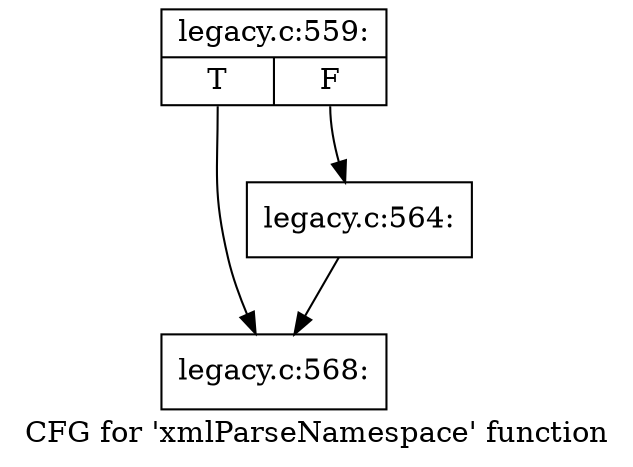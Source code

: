 digraph "CFG for 'xmlParseNamespace' function" {
	label="CFG for 'xmlParseNamespace' function";

	Node0x492ac20 [shape=record,label="{legacy.c:559:|{<s0>T|<s1>F}}"];
	Node0x492ac20:s0 -> Node0x4928150;
	Node0x492ac20:s1 -> Node0x492add0;
	Node0x492add0 [shape=record,label="{legacy.c:564:}"];
	Node0x492add0 -> Node0x4928150;
	Node0x4928150 [shape=record,label="{legacy.c:568:}"];
}
